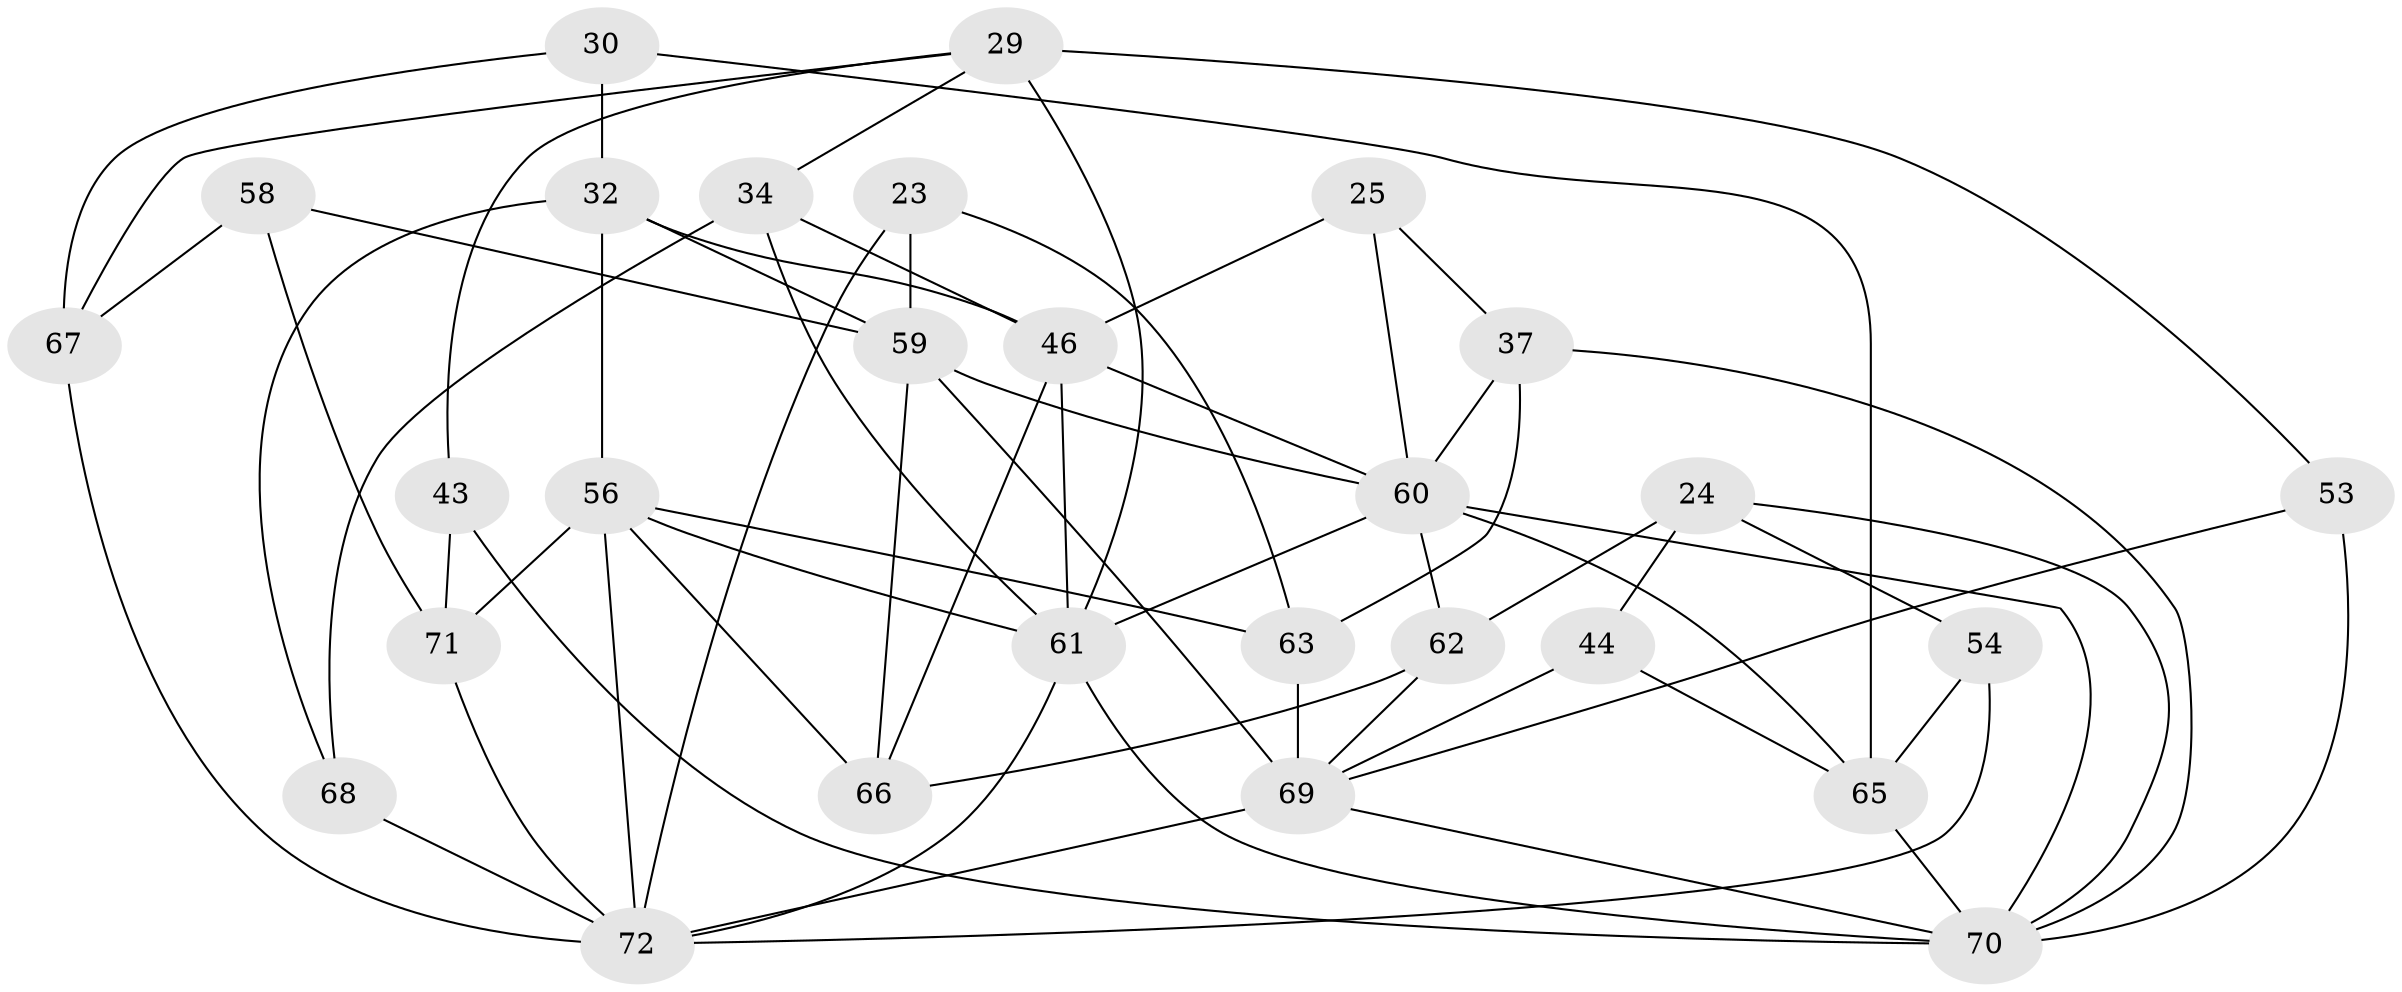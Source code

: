 // original degree distribution, {4: 1.0}
// Generated by graph-tools (version 1.1) at 2025/02/03/04/25 22:02:30]
// undirected, 28 vertices, 65 edges
graph export_dot {
graph [start="1"]
  node [color=gray90,style=filled];
  23 [super="+21"];
  24 [super="+14"];
  25 [super="+10"];
  29 [super="+2"];
  30;
  32 [super="+6+19"];
  34 [super="+16"];
  37;
  43;
  44;
  46 [super="+28+26+11"];
  53;
  54;
  56 [super="+22+49"];
  58;
  59 [super="+33"];
  60 [super="+42+39+47+31"];
  61 [super="+27+57"];
  62;
  63 [super="+50"];
  65 [super="+45"];
  66 [super="+9"];
  67;
  68 [super="+51+48"];
  69 [super="+55"];
  70 [super="+36"];
  71 [super="+40"];
  72 [super="+5+64"];
  23 -- 63 [weight=2];
  23 -- 59 [weight=2];
  23 -- 72 [weight=2];
  24 -- 54;
  24 -- 44 [weight=2];
  24 -- 70 [weight=2];
  24 -- 62;
  25 -- 37;
  25 -- 46 [weight=4];
  25 -- 60;
  29 -- 53 [weight=2];
  29 -- 43;
  29 -- 67;
  29 -- 34;
  29 -- 61;
  30 -- 65;
  30 -- 67;
  30 -- 32 [weight=2];
  32 -- 68 [weight=2];
  32 -- 56 [weight=2];
  32 -- 59;
  32 -- 46;
  34 -- 68 [weight=2];
  34 -- 46 [weight=2];
  34 -- 61;
  37 -- 60;
  37 -- 63;
  37 -- 70;
  43 -- 70;
  43 -- 71 [weight=2];
  44 -- 65;
  44 -- 69;
  46 -- 61 [weight=2];
  46 -- 66 [weight=2];
  46 -- 60;
  53 -- 69;
  53 -- 70;
  54 -- 65 [weight=2];
  54 -- 72;
  56 -- 71;
  56 -- 66 [weight=3];
  56 -- 72;
  56 -- 63;
  56 -- 61 [weight=2];
  58 -- 59;
  58 -- 67;
  58 -- 71 [weight=2];
  59 -- 66 [weight=2];
  59 -- 69 [weight=2];
  59 -- 60 [weight=2];
  60 -- 61 [weight=4];
  60 -- 62;
  60 -- 70;
  60 -- 65;
  61 -- 72 [weight=2];
  61 -- 70 [weight=2];
  62 -- 69;
  62 -- 66;
  63 -- 69 [weight=2];
  65 -- 70;
  67 -- 72;
  68 -- 72 [weight=4];
  69 -- 72 [weight=2];
  69 -- 70;
  71 -- 72;
}
